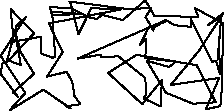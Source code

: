 unitsize(0.001cm);
draw((1380,939)--(2945,1622));
draw((2945,1622)--(2721,1482));
draw((2721,1482)--(2716,1432));
draw((2716,1432)--(2576,1676));
draw((2576,1676)--(2678,1825));
draw((2678,1825)--(2597,1830));
draw((2597,1830)--(2290,1810));
draw((2290,1810)--(1234,1946));
draw((1234,1946)--(1247,1945));
draw((1247,1945)--(1393,1368));
draw((1393,1368)--(1621,1830));
draw((1621,1830)--(2139,1806));
draw((2139,1806)--(872,1559));
draw((872,1559)--(1115,1052));
draw((1115,1052)--(839,620));
draw((839,620)--(1187,706));
draw((1187,706)--(1286,525));
draw((1286,525)--(1323,280));
draw((1323,280)--(1429,134));
draw((1429,134)--(1178,100));
draw((1178,100)--(1256,61));
draw((1256,61)--(953,268));
draw((953,268)--(776,392));
draw((776,392)--(178,24));
draw((178,24)--(457,334));
draw((457,334)--(22,987));
draw((22,987)--(463,1670));
draw((463,1670)--(298,1513));
draw((298,1513)--(123,862));
draw((123,862)--(53,857));
draw((53,857)--(19,674));
draw((19,674)--(327,265));
draw((327,265)--(241,341));
draw((241,341)--(611,673));
draw((611,673)--(378,1048));
draw((378,1048)--(274,1420));
draw((274,1420)--(376,825));
draw((376,825)--(161,906));
draw((161,906)--(611,1384));
draw((611,1384)--(198,1810));
draw((198,1810)--(252,1240));
draw((252,1240)--(738,1325));
draw((738,1325)--(742,1025));
draw((742,1025)--(938,955));
draw((938,955)--(984,965));
draw((984,965)--(929,1766));
draw((929,1766)--(1424,1728));
draw((1424,1728)--(928,1700));
draw((928,1700)--(890,1846));
draw((890,1846)--(1251,1832));
draw((1251,1832)--(1625,1651));
draw((1625,1651)--(1724,1642));
draw((1724,1642)--(1807,1711));
draw((1807,1711)--(2178,1619));
draw((2178,1619)--(2573,1969));
draw((2573,1969)--(2728,1698));
draw((2728,1698)--(3510,1671));
draw((3510,1671)--(3447,1830));
draw((3447,1830)--(3950,1558));
draw((3950,1558)--(3913,192));
draw((3913,192)--(3893,102));
draw((3893,102)--(3640,43));
draw((3640,43)--(3875,598));
draw((3875,598)--(3022,474));
draw((3022,474)--(3520,1079));
draw((3520,1079)--(3955,1743));
draw((3955,1743)--(3683,1533));
draw((3683,1533)--(3911,1673));
draw((3911,1673)--(3854,923));
draw((3854,923)--(3874,1318));
draw((3874,1318)--(3888,666));
draw((3888,666)--(3822,899));
draw((3822,899)--(3756,882));
draw((3756,882)--(3373,1646));
draw((3373,1646)--(3384,1498));
draw((3384,1498)--(3085,1528));
draw((3085,1528)--(2961,1605));
draw((2961,1605)--(2628,1479));
draw((2628,1479)--(2482,1183));
draw((2482,1183)--(2586,1286));
draw((2586,1286)--(2574,946));
draw((2574,946)--(3113,885));
draw((3113,885)--(2991,792));
draw((2991,792)--(2599,901));
draw((2599,901)--(2936,337));
draw((2936,337)--(3416,143));
draw((3416,143)--(3815,169));
draw((3815,169)--(3479,821));
draw((3479,821)--(2421,1007));
draw((2421,1007)--(1917,687));
draw((1917,687)--(2519,135));
draw((2519,135)--(2863,558));
draw((2863,558)--(2848,96));
draw((2848,96)--(2542,236));
draw((2542,236)--(2588,302));
draw((2588,302)--(2573,599));
draw((2573,599)--(2097,981));
draw((2097,981)--(1795,962));
draw((1795,962)--(1787,1009));
draw((1787,1009)--(1380,939));
